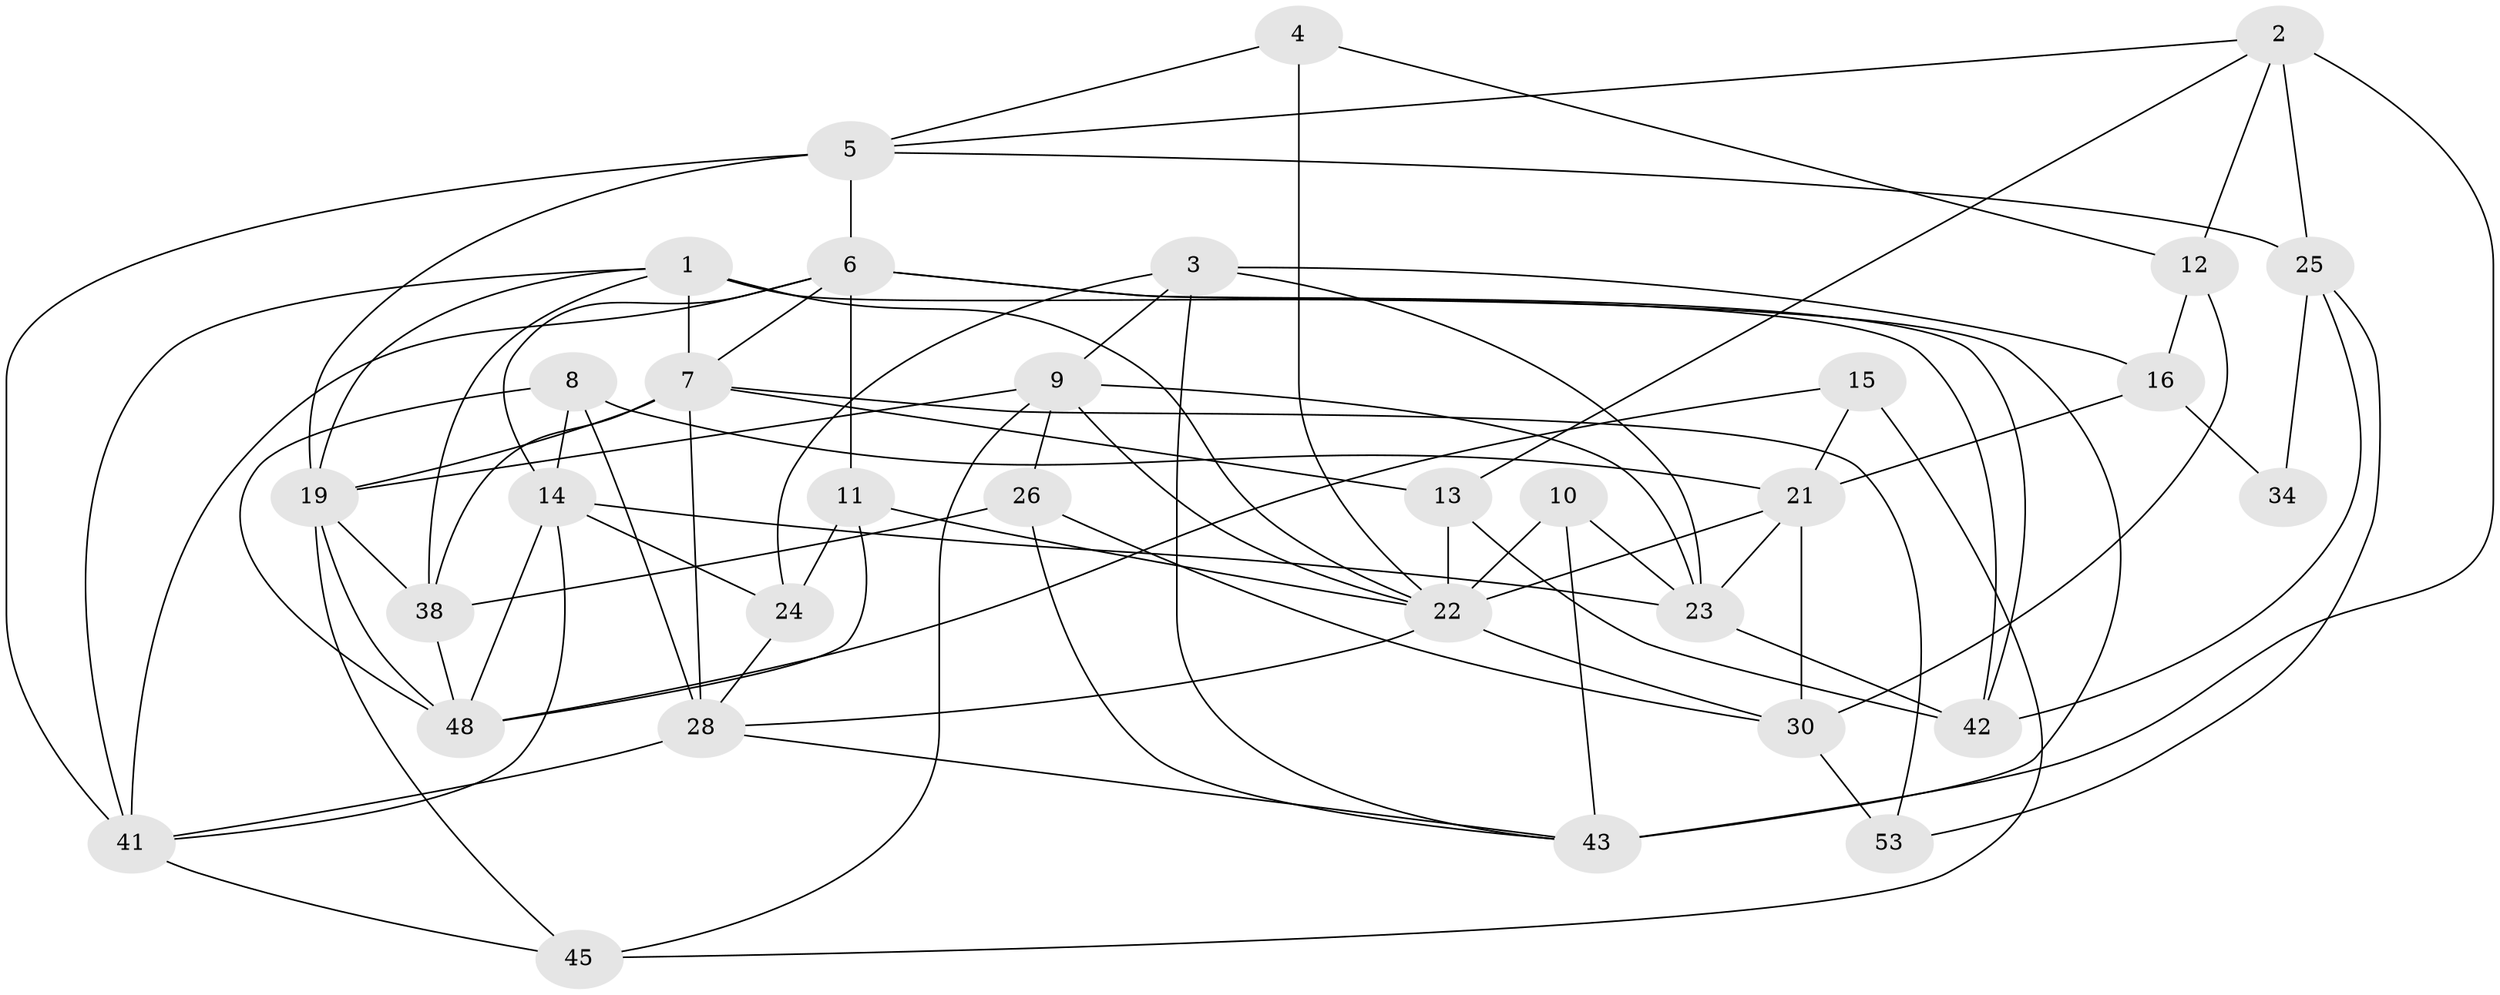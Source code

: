 // Generated by graph-tools (version 1.1) at 2025/24/03/03/25 07:24:00]
// undirected, 33 vertices, 83 edges
graph export_dot {
graph [start="1"]
  node [color=gray90,style=filled];
  1 [super="+17"];
  2 [super="+18"];
  3 [super="+29"];
  4;
  5 [super="+33"];
  6 [super="+44"];
  7 [super="+36"];
  8 [super="+27"];
  9 [super="+20"];
  10;
  11;
  12 [super="+39"];
  13 [super="+49"];
  14 [super="+31"];
  15;
  16 [super="+52"];
  19 [super="+35"];
  21 [super="+57"];
  22 [super="+37"];
  23 [super="+55"];
  24;
  25 [super="+56"];
  26;
  28 [super="+40"];
  30 [super="+32"];
  34;
  38 [super="+50"];
  41 [super="+46"];
  42 [super="+47"];
  43 [super="+54"];
  45 [super="+51"];
  48 [super="+58"];
  53;
  1 -- 7 [weight=2];
  1 -- 22;
  1 -- 41;
  1 -- 38;
  1 -- 42;
  1 -- 19;
  2 -- 5;
  2 -- 25 [weight=2];
  2 -- 43;
  2 -- 12;
  2 -- 13;
  3 -- 9;
  3 -- 16 [weight=2];
  3 -- 24;
  3 -- 43;
  3 -- 23;
  4 -- 5;
  4 -- 22;
  4 -- 12;
  5 -- 41 [weight=2];
  5 -- 19;
  5 -- 25;
  5 -- 6;
  6 -- 11;
  6 -- 43 [weight=2];
  6 -- 7;
  6 -- 41;
  6 -- 42;
  6 -- 14;
  7 -- 53;
  7 -- 19;
  7 -- 13;
  7 -- 28;
  7 -- 38;
  8 -- 21;
  8 -- 28;
  8 -- 48;
  8 -- 14;
  9 -- 22;
  9 -- 19;
  9 -- 23;
  9 -- 26;
  9 -- 45;
  10 -- 43;
  10 -- 23;
  10 -- 22;
  11 -- 48;
  11 -- 22;
  11 -- 24;
  12 -- 16;
  12 -- 30 [weight=2];
  13 -- 42;
  13 -- 22;
  14 -- 48;
  14 -- 41;
  14 -- 23;
  14 -- 24;
  15 -- 45;
  15 -- 21;
  15 -- 48;
  16 -- 34;
  16 -- 21;
  19 -- 38;
  19 -- 45;
  19 -- 48;
  21 -- 23;
  21 -- 30;
  21 -- 22;
  22 -- 28;
  22 -- 30;
  23 -- 42;
  24 -- 28;
  25 -- 34;
  25 -- 53;
  25 -- 42;
  26 -- 38;
  26 -- 30;
  26 -- 43;
  28 -- 41 [weight=2];
  28 -- 43;
  30 -- 53;
  38 -- 48;
  41 -- 45;
}
